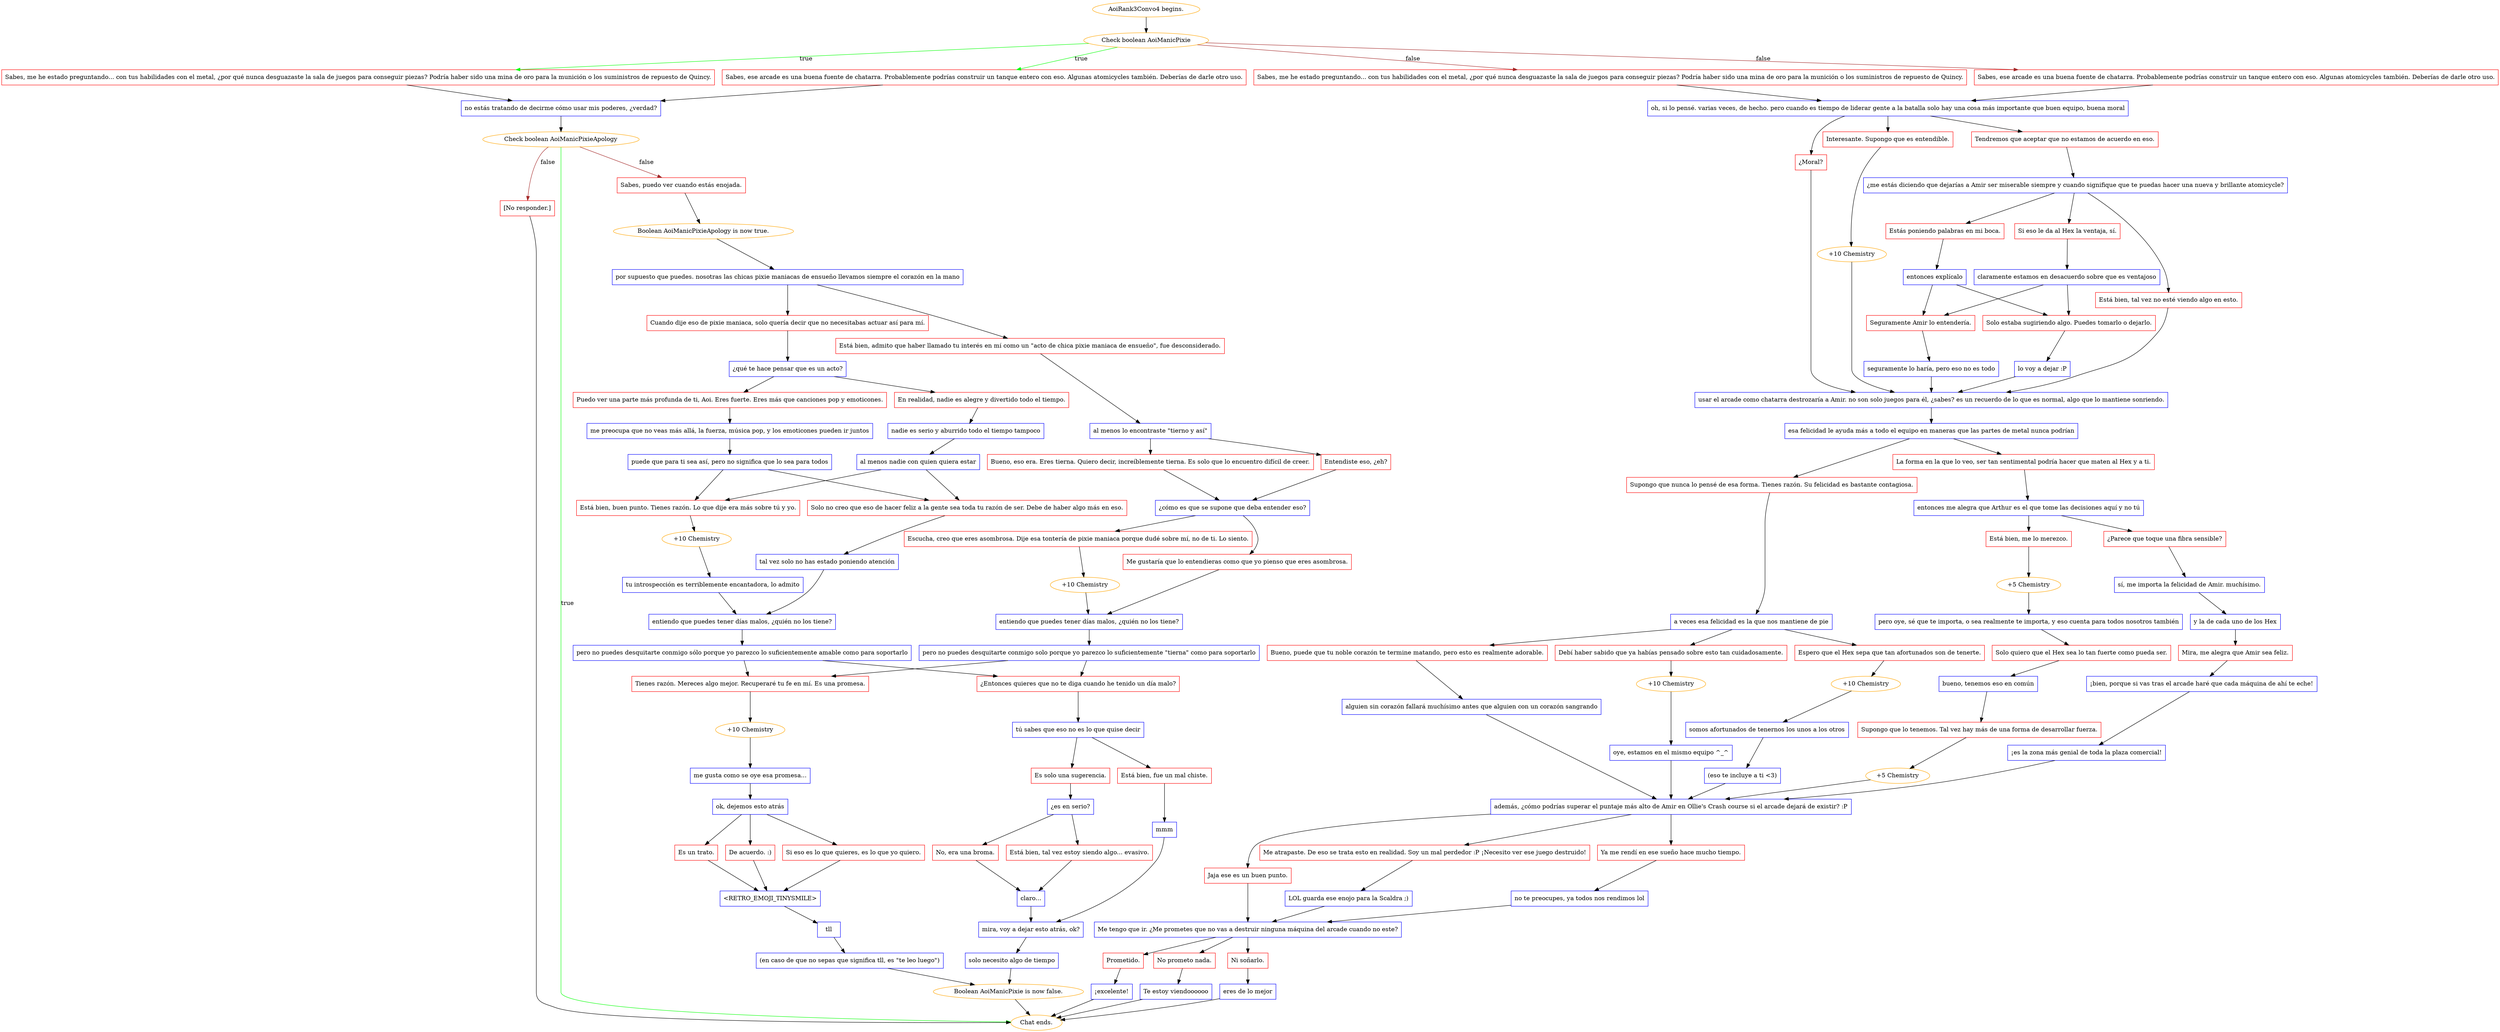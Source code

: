 digraph {
	"AoiRank3Convo4 begins." [color=orange];
		"AoiRank3Convo4 begins." -> j2492287909;
	j2492287909 [label="Check boolean AoiManicPixie",color=orange];
		j2492287909 -> j2305808971 [label=true,color=green];
		j2492287909 -> j164133622 [label=true,color=green];
		j2492287909 -> j3372904856 [label=false,color=brown];
		j2492287909 -> j3571942715 [label=false,color=brown];
	j2305808971 [label="Sabes, me he estado preguntando... con tus habilidades con el metal, ¿por qué nunca desguazaste la sala de juegos para conseguir piezas? Podría haber sido una mina de oro para la munición o los suministros de repuesto de Quincy.",shape=box,color=red];
		j2305808971 -> j351415605;
	j164133622 [label="Sabes, ese arcade es una buena fuente de chatarra. Probablemente podrías construir un tanque entero con eso. Algunas atomicycles también. Deberías de darle otro uso.",shape=box,color=red];
		j164133622 -> j351415605;
	j3372904856 [label="Sabes, me he estado preguntando... con tus habilidades con el metal, ¿por qué nunca desguazaste la sala de juegos para conseguir piezas? Podría haber sido una mina de oro para la munición o los suministros de repuesto de Quincy.",shape=box,color=red];
		j3372904856 -> j1814960847;
	j3571942715 [label="Sabes, ese arcade es una buena fuente de chatarra. Probablemente podrías construir un tanque entero con eso. Algunas atomicycles también. Deberías de darle otro uso.",shape=box,color=red];
		j3571942715 -> j1814960847;
	j351415605 [label="no estás tratando de decirme cómo usar mis poderes, ¿verdad?",shape=box,color=blue];
		j351415605 -> j3889849912;
	j1814960847 [label="oh, si lo pensé. varias veces, de hecho. pero cuando es tiempo de liderar gente a la batalla solo hay una cosa más importante que buen equipo, buena moral",shape=box,color=blue];
		j1814960847 -> j3167860570;
		j1814960847 -> j1504604581;
		j1814960847 -> j1631828347;
	j3889849912 [label="Check boolean AoiManicPixieApology",color=orange];
		j3889849912 -> "Chat ends." [label=true,color=green];
		j3889849912 -> j3759329172 [label=false,color=brown];
		j3889849912 -> j216489096 [label=false,color=brown];
	j3167860570 [label="¿Moral?",shape=box,color=red];
		j3167860570 -> j4060282090;
	j1504604581 [label="Interesante. Supongo que es entendible.",shape=box,color=red];
		j1504604581 -> j2839715945;
	j1631828347 [label="Tendremos que aceptar que no estamos de acuerdo en eso.",shape=box,color=red];
		j1631828347 -> j33326653;
	"Chat ends." [color=orange];
	j3759329172 [label="Sabes, puedo ver cuando estás enojada.",shape=box,color=red];
		j3759329172 -> j2087788385;
	j216489096 [label="[No responder.]",shape=box,color=red];
		j216489096 -> "Chat ends.";
	j4060282090 [label="usar el arcade como chatarra destrozaría a Amir. no son solo juegos para él, ¿sabes? es un recuerdo de lo que es normal, algo que lo mantiene sonriendo.",shape=box,color=blue];
		j4060282090 -> j2684771382;
	j2839715945 [label="+10 Chemistry",color=orange];
		j2839715945 -> j4060282090;
	j33326653 [label="¿me estás diciendo que dejarías a Amir ser miserable siempre y cuando signifique que te puedas hacer una nueva y brillante atomicycle?",shape=box,color=blue];
		j33326653 -> j3261076395;
		j33326653 -> j1480591375;
		j33326653 -> j2431373647;
	j2087788385 [label="Boolean AoiManicPixieApology is now true.",color=orange];
		j2087788385 -> j1859940017;
	j2684771382 [label="esa felicidad le ayuda más a todo el equipo en maneras que las partes de metal nunca podrían",shape=box,color=blue];
		j2684771382 -> j181638401;
		j2684771382 -> j2460346870;
	j3261076395 [label="Si eso le da al Hex la ventaja, sí.",shape=box,color=red];
		j3261076395 -> j2780620205;
	j1480591375 [label="Estás poniendo palabras en mi boca.",shape=box,color=red];
		j1480591375 -> j1133113139;
	j2431373647 [label="Está bien, tal vez no esté viendo algo en esto.",shape=box,color=red];
		j2431373647 -> j4060282090;
	j1859940017 [label="por supuesto que puedes. nosotras las chicas pixie maniacas de ensueño llevamos siempre el corazón en la mano",shape=box,color=blue];
		j1859940017 -> j543075739;
		j1859940017 -> j2804212311;
	j181638401 [label="Supongo que nunca lo pensé de esa forma. Tienes razón. Su felicidad es bastante contagiosa.",shape=box,color=red];
		j181638401 -> j1345819497;
	j2460346870 [label="La forma en la que lo veo, ser tan sentimental podría hacer que maten al Hex y a ti.",shape=box,color=red];
		j2460346870 -> j2224587300;
	j2780620205 [label="claramente estamos en desacuerdo sobre que es ventajoso",shape=box,color=blue];
		j2780620205 -> j484076564;
		j2780620205 -> j1066735246;
	j1133113139 [label="entonces explícalo",shape=box,color=blue];
		j1133113139 -> j484076564;
		j1133113139 -> j1066735246;
	j543075739 [label="Está bien, admito que haber llamado tu interés en mí como un \"acto de chica pixie maniaca de ensueño\", fue desconsiderado.",shape=box,color=red];
		j543075739 -> j449162353;
	j2804212311 [label="Cuando dije eso de pixie maniaca, solo quería decir que no necesitabas actuar así para mí.",shape=box,color=red];
		j2804212311 -> j1113784089;
	j1345819497 [label="a veces esa felicidad es la que nos mantiene de pie",shape=box,color=blue];
		j1345819497 -> j2866830470;
		j1345819497 -> j3121344594;
		j1345819497 -> j790720821;
	j2224587300 [label="entonces me alegra que Arthur es el que tome las decisiones aquí y no tú",shape=box,color=blue];
		j2224587300 -> j3383779736;
		j2224587300 -> j1295438998;
	j484076564 [label="Solo estaba sugiriendo algo. Puedes tomarlo o dejarlo.",shape=box,color=red];
		j484076564 -> j4030229606;
	j1066735246 [label="Seguramente Amir lo entendería.",shape=box,color=red];
		j1066735246 -> j1749552558;
	j449162353 [label="al menos lo encontraste \"tierno y así\"",shape=box,color=blue];
		j449162353 -> j2363160553;
		j449162353 -> j1200213991;
	j1113784089 [label="¿qué te hace pensar que es un acto?",shape=box,color=blue];
		j1113784089 -> j2266051157;
		j1113784089 -> j955770649;
	j2866830470 [label="Debí haber sabido que ya habías pensado sobre esto tan cuidadosamente.",shape=box,color=red];
		j2866830470 -> j1357929065;
	j3121344594 [label="Espero que el Hex sepa que tan afortunados son de tenerte.",shape=box,color=red];
		j3121344594 -> j3276706485;
	j790720821 [label="Bueno, puede que tu noble corazón te termine matando, pero esto es realmente adorable.",shape=box,color=red];
		j790720821 -> j1441435118;
	j3383779736 [label="Está bien, me lo merezco.",shape=box,color=red];
		j3383779736 -> j1603391541;
	j1295438998 [label="¿Parece que toque una fibra sensible?",shape=box,color=red];
		j1295438998 -> j603411799;
	j4030229606 [label="lo voy a dejar :P",shape=box,color=blue];
		j4030229606 -> j4060282090;
	j1749552558 [label="seguramente lo haría, pero eso no es todo",shape=box,color=blue];
		j1749552558 -> j4060282090;
	j2363160553 [label="Bueno, eso era. Eres tierna. Quiero decir, increíblemente tierna. Es solo que lo encuentro difícil de creer.",shape=box,color=red];
		j2363160553 -> j1313170064;
	j1200213991 [label="Entendiste eso, ¿eh?",shape=box,color=red];
		j1200213991 -> j1313170064;
	j2266051157 [label="En realidad, nadie es alegre y divertido todo el tiempo.",shape=box,color=red];
		j2266051157 -> j589795074;
	j955770649 [label="Puedo ver una parte más profunda de ti, Aoi. Eres fuerte. Eres más que canciones pop y emoticones.",shape=box,color=red];
		j955770649 -> j1037726336;
	j1357929065 [label="+10 Chemistry",color=orange];
		j1357929065 -> j4228281125;
	j3276706485 [label="+10 Chemistry",color=orange];
		j3276706485 -> j913760070;
	j1441435118 [label="alguien sin corazón fallará muchísimo antes que alguien con un corazón sangrando",shape=box,color=blue];
		j1441435118 -> j4085524470;
	j1603391541 [label="+5 Chemistry",color=orange];
		j1603391541 -> j832583535;
	j603411799 [label="sí, me importa la felicidad de Amir. muchísimo.",shape=box,color=blue];
		j603411799 -> j1930599391;
	j1313170064 [label="¿cómo es que se supone que deba entender eso?",shape=box,color=blue];
		j1313170064 -> j311490873;
		j1313170064 -> j3989162039;
	j589795074 [label="nadie es serio y aburrido todo el tiempo tampoco",shape=box,color=blue];
		j589795074 -> j3249660936;
	j1037726336 [label="me preocupa que no veas más allá, la fuerza, música pop, y los emoticones pueden ir juntos",shape=box,color=blue];
		j1037726336 -> j1615134176;
	j4228281125 [label="oye, estamos en el mismo equipo ^_^",shape=box,color=blue];
		j4228281125 -> j4085524470;
	j913760070 [label="somos afortunados de tenernos los unos a los otros",shape=box,color=blue];
		j913760070 -> j3994196947;
	j4085524470 [label="además, ¿cómo podrías superar el puntaje más alto de Amir en Ollie's Crash course si el arcade dejará de existir? :P",shape=box,color=blue];
		j4085524470 -> j73231335;
		j4085524470 -> j3411088422;
		j4085524470 -> j378718422;
	j832583535 [label="pero oye, sé que te importa, o sea realmente te importa, y eso cuenta para todos nosotros también",shape=box,color=blue];
		j832583535 -> j1059556659;
	j1930599391 [label="y la de cada uno de los Hex",shape=box,color=blue];
		j1930599391 -> j2812822636;
	j311490873 [label="Escucha, creo que eres asombrosa. Dije esa tontería de pixie maniaca porque dudé sobre mí, no de ti. Lo siento.",shape=box,color=red];
		j311490873 -> j2914429066;
	j3989162039 [label="Me gustaría que lo entendieras como que yo pienso que eres asombrosa.",shape=box,color=red];
		j3989162039 -> j2639323842;
	j3249660936 [label="al menos nadie con quien quiera estar",shape=box,color=blue];
		j3249660936 -> j3701709960;
		j3249660936 -> j1201201278;
	j1615134176 [label="puede que para ti sea así, pero no significa que lo sea para todos",shape=box,color=blue];
		j1615134176 -> j1201201278;
		j1615134176 -> j3701709960;
	j3994196947 [label="(eso te incluye a ti <3)",shape=box,color=blue];
		j3994196947 -> j4085524470;
	j73231335 [label="Me atrapaste. De eso se trata esto en realidad. Soy un mal perdedor :P ¡Necesito ver ese juego destruido!",shape=box,color=red];
		j73231335 -> j1358906754;
	j3411088422 [label="Jaja ese es un buen punto.",shape=box,color=red];
		j3411088422 -> j3038042615;
	j378718422 [label="Ya me rendí en ese sueño hace mucho tiempo.",shape=box,color=red];
		j378718422 -> j4268948778;
	j1059556659 [label="Solo quiero que el Hex sea lo tan fuerte como pueda ser.",shape=box,color=red];
		j1059556659 -> j3230332861;
	j2812822636 [label="Mira, me alegra que Amir sea feliz.",shape=box,color=red];
		j2812822636 -> j3297372348;
	j2914429066 [label="+10 Chemistry",color=orange];
		j2914429066 -> j2639323842;
	j2639323842 [label="entiendo que puedes tener días malos, ¿quién no los tiene?",shape=box,color=blue];
		j2639323842 -> j1514433073;
	j3701709960 [label="Solo no creo que eso de hacer feliz a la gente sea toda tu razón de ser. Debe de haber algo más en eso.",shape=box,color=red];
		j3701709960 -> j1309473286;
	j1201201278 [label="Está bien, buen punto. Tienes razón. Lo que dije era más sobre tú y yo.",shape=box,color=red];
		j1201201278 -> j2789663821;
	j1358906754 [label="LOL guarda ese enojo para la Scaldra ;)",shape=box,color=blue];
		j1358906754 -> j3038042615;
	j3038042615 [label="Me tengo que ir. ¿Me prometes que no vas a destruir ninguna máquina del arcade cuando no este?",shape=box,color=blue];
		j3038042615 -> j3104307093;
		j3038042615 -> j1895368273;
		j3038042615 -> j2487552467;
	j4268948778 [label="no te preocupes, ya todos nos rendimos lol",shape=box,color=blue];
		j4268948778 -> j3038042615;
	j3230332861 [label="bueno, tenemos eso en común",shape=box,color=blue];
		j3230332861 -> j3807118394;
	j3297372348 [label="¡bien, porque si vas tras el arcade haré que cada máquina de ahí te eche!",shape=box,color=blue];
		j3297372348 -> j1434674346;
	j1514433073 [label="pero no puedes desquitarte conmigo solo porque yo parezco lo suficientemente \"tierna\" como para soportarlo",shape=box,color=blue];
		j1514433073 -> j471725020;
		j1514433073 -> j473112451;
	j1309473286 [label="tal vez solo no has estado poniendo atención",shape=box,color=blue];
		j1309473286 -> j2003620911;
	j2789663821 [label="+10 Chemistry",color=orange];
		j2789663821 -> j1837536029;
	j3104307093 [label="Prometido.",shape=box,color=red];
		j3104307093 -> j150084294;
	j1895368273 [label="No prometo nada.",shape=box,color=red];
		j1895368273 -> j2115125018;
	j2487552467 [label="Ni soñarlo.",shape=box,color=red];
		j2487552467 -> j1316456172;
	j3807118394 [label="Supongo que lo tenemos. Tal vez hay más de una forma de desarrollar fuerza.",shape=box,color=red];
		j3807118394 -> j2435397016;
	j1434674346 [label="¡es la zona más genial de toda la plaza comercial!",shape=box,color=blue];
		j1434674346 -> j4085524470;
	j471725020 [label="Tienes razón. Mereces algo mejor. Recuperaré tu fe en mí. Es una promesa.",shape=box,color=red];
		j471725020 -> j3040140976;
	j473112451 [label="¿Entonces quieres que no te diga cuando he tenido un día malo?",shape=box,color=red];
		j473112451 -> j3363258010;
	j2003620911 [label="entiendo que puedes tener días malos, ¿quién no los tiene?",shape=box,color=blue];
		j2003620911 -> j945523263;
	j1837536029 [label="tu introspección es terriblemente encantadora, lo admito",shape=box,color=blue];
		j1837536029 -> j2003620911;
	j150084294 [label="¡excelente!",shape=box,color=blue];
		j150084294 -> "Chat ends.";
	j2115125018 [label="Te estoy viendoooooo",shape=box,color=blue];
		j2115125018 -> "Chat ends.";
	j1316456172 [label="eres de lo mejor",shape=box,color=blue];
		j1316456172 -> "Chat ends.";
	j2435397016 [label="+5 Chemistry",color=orange];
		j2435397016 -> j4085524470;
	j3040140976 [label="+10 Chemistry",color=orange];
		j3040140976 -> j791263728;
	j3363258010 [label="tú sabes que eso no es lo que quise decir",shape=box,color=blue];
		j3363258010 -> j1545358908;
		j3363258010 -> j1627577316;
	j945523263 [label="pero no puedes desquitarte conmigo sólo porque yo parezco lo suficientemente amable como para soportarlo",shape=box,color=blue];
		j945523263 -> j471725020;
		j945523263 -> j473112451;
	j791263728 [label="me gusta como se oye esa promesa...",shape=box,color=blue];
		j791263728 -> j2488267624;
	j1545358908 [label="Es solo una sugerencia.",shape=box,color=red];
		j1545358908 -> j848916849;
	j1627577316 [label="Está bien, fue un mal chiste.",shape=box,color=red];
		j1627577316 -> j3240783309;
	j2488267624 [label="ok, dejemos esto atrás",shape=box,color=blue];
		j2488267624 -> j2165924291;
		j2488267624 -> j2672014142;
		j2488267624 -> j686107838;
	j848916849 [label="¿es en serio?",shape=box,color=blue];
		j848916849 -> j1201950416;
		j848916849 -> j4045573816;
	j3240783309 [label="mmm",shape=box,color=blue];
		j3240783309 -> j2686654900;
	j2165924291 [label="Es un trato.",shape=box,color=red];
		j2165924291 -> j1709255430;
	j2672014142 [label="De acuerdo. :)",shape=box,color=red];
		j2672014142 -> j1709255430;
	j686107838 [label="Si eso es lo que quieres, es lo que yo quiero.",shape=box,color=red];
		j686107838 -> j1709255430;
	j1201950416 [label="Está bien, tal vez estoy siendo algo... evasivo.",shape=box,color=red];
		j1201950416 -> j4191185696;
	j4045573816 [label="No, era una broma.",shape=box,color=red];
		j4045573816 -> j4191185696;
	j2686654900 [label="mira, voy a dejar esto atrás, ok?",shape=box,color=blue];
		j2686654900 -> j464118728;
	j1709255430 [label="<RETRO_EMOJI_TINYSMILE>",shape=box,color=blue];
		j1709255430 -> j1990550962;
	j4191185696 [label="claro...",shape=box,color=blue];
		j4191185696 -> j2686654900;
	j464118728 [label="solo necesito algo de tiempo",shape=box,color=blue];
		j464118728 -> j2477397060;
	j1990550962 [label="tll",shape=box,color=blue];
		j1990550962 -> j2371118601;
	j2477397060 [label="Boolean AoiManicPixie is now false.",color=orange];
		j2477397060 -> "Chat ends.";
	j2371118601 [label="(en caso de que no sepas que significa tll, es \"te leo luego\")",shape=box,color=blue];
		j2371118601 -> j2477397060;
}